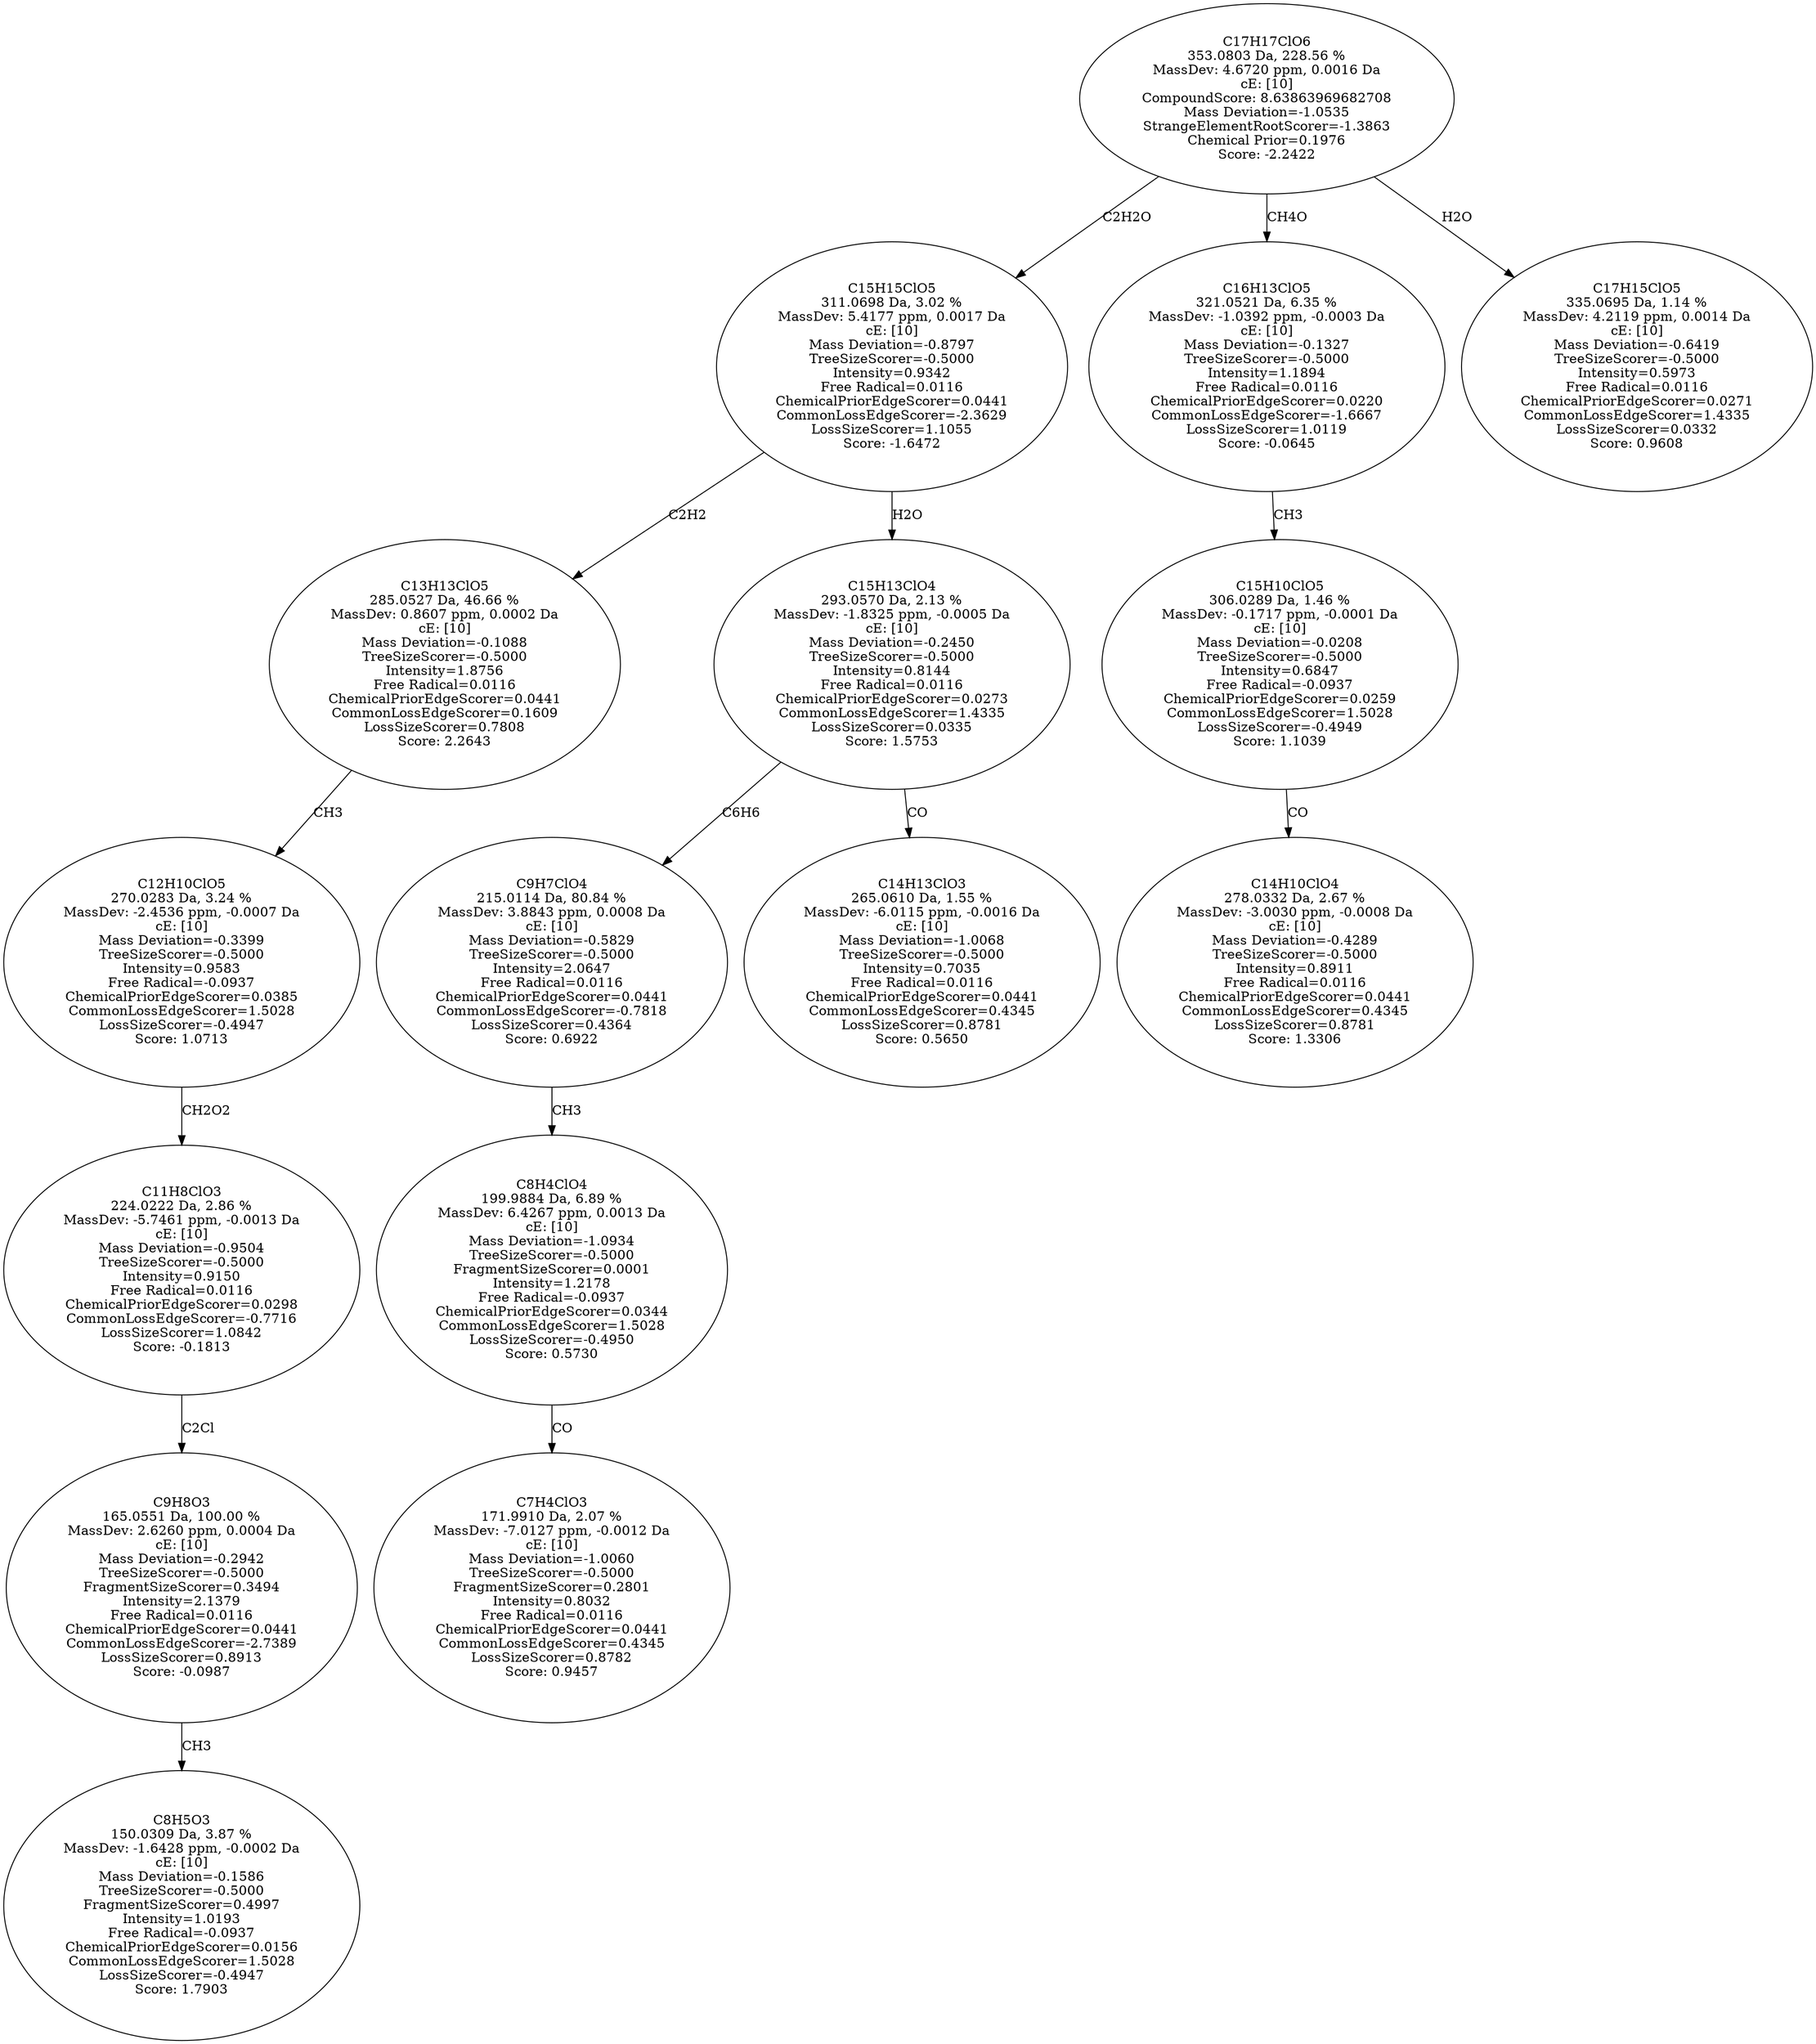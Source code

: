 strict digraph {
v1 [label="C8H5O3\n150.0309 Da, 3.87 %\nMassDev: -1.6428 ppm, -0.0002 Da\ncE: [10]\nMass Deviation=-0.1586\nTreeSizeScorer=-0.5000\nFragmentSizeScorer=0.4997\nIntensity=1.0193\nFree Radical=-0.0937\nChemicalPriorEdgeScorer=0.0156\nCommonLossEdgeScorer=1.5028\nLossSizeScorer=-0.4947\nScore: 1.7903"];
v2 [label="C9H8O3\n165.0551 Da, 100.00 %\nMassDev: 2.6260 ppm, 0.0004 Da\ncE: [10]\nMass Deviation=-0.2942\nTreeSizeScorer=-0.5000\nFragmentSizeScorer=0.3494\nIntensity=2.1379\nFree Radical=0.0116\nChemicalPriorEdgeScorer=0.0441\nCommonLossEdgeScorer=-2.7389\nLossSizeScorer=0.8913\nScore: -0.0987"];
v3 [label="C11H8ClO3\n224.0222 Da, 2.86 %\nMassDev: -5.7461 ppm, -0.0013 Da\ncE: [10]\nMass Deviation=-0.9504\nTreeSizeScorer=-0.5000\nIntensity=0.9150\nFree Radical=0.0116\nChemicalPriorEdgeScorer=0.0298\nCommonLossEdgeScorer=-0.7716\nLossSizeScorer=1.0842\nScore: -0.1813"];
v4 [label="C12H10ClO5\n270.0283 Da, 3.24 %\nMassDev: -2.4536 ppm, -0.0007 Da\ncE: [10]\nMass Deviation=-0.3399\nTreeSizeScorer=-0.5000\nIntensity=0.9583\nFree Radical=-0.0937\nChemicalPriorEdgeScorer=0.0385\nCommonLossEdgeScorer=1.5028\nLossSizeScorer=-0.4947\nScore: 1.0713"];
v5 [label="C13H13ClO5\n285.0527 Da, 46.66 %\nMassDev: 0.8607 ppm, 0.0002 Da\ncE: [10]\nMass Deviation=-0.1088\nTreeSizeScorer=-0.5000\nIntensity=1.8756\nFree Radical=0.0116\nChemicalPriorEdgeScorer=0.0441\nCommonLossEdgeScorer=0.1609\nLossSizeScorer=0.7808\nScore: 2.2643"];
v6 [label="C7H4ClO3\n171.9910 Da, 2.07 %\nMassDev: -7.0127 ppm, -0.0012 Da\ncE: [10]\nMass Deviation=-1.0060\nTreeSizeScorer=-0.5000\nFragmentSizeScorer=0.2801\nIntensity=0.8032\nFree Radical=0.0116\nChemicalPriorEdgeScorer=0.0441\nCommonLossEdgeScorer=0.4345\nLossSizeScorer=0.8782\nScore: 0.9457"];
v7 [label="C8H4ClO4\n199.9884 Da, 6.89 %\nMassDev: 6.4267 ppm, 0.0013 Da\ncE: [10]\nMass Deviation=-1.0934\nTreeSizeScorer=-0.5000\nFragmentSizeScorer=0.0001\nIntensity=1.2178\nFree Radical=-0.0937\nChemicalPriorEdgeScorer=0.0344\nCommonLossEdgeScorer=1.5028\nLossSizeScorer=-0.4950\nScore: 0.5730"];
v8 [label="C9H7ClO4\n215.0114 Da, 80.84 %\nMassDev: 3.8843 ppm, 0.0008 Da\ncE: [10]\nMass Deviation=-0.5829\nTreeSizeScorer=-0.5000\nIntensity=2.0647\nFree Radical=0.0116\nChemicalPriorEdgeScorer=0.0441\nCommonLossEdgeScorer=-0.7818\nLossSizeScorer=0.4364\nScore: 0.6922"];
v9 [label="C14H13ClO3\n265.0610 Da, 1.55 %\nMassDev: -6.0115 ppm, -0.0016 Da\ncE: [10]\nMass Deviation=-1.0068\nTreeSizeScorer=-0.5000\nIntensity=0.7035\nFree Radical=0.0116\nChemicalPriorEdgeScorer=0.0441\nCommonLossEdgeScorer=0.4345\nLossSizeScorer=0.8781\nScore: 0.5650"];
v10 [label="C15H13ClO4\n293.0570 Da, 2.13 %\nMassDev: -1.8325 ppm, -0.0005 Da\ncE: [10]\nMass Deviation=-0.2450\nTreeSizeScorer=-0.5000\nIntensity=0.8144\nFree Radical=0.0116\nChemicalPriorEdgeScorer=0.0273\nCommonLossEdgeScorer=1.4335\nLossSizeScorer=0.0335\nScore: 1.5753"];
v11 [label="C15H15ClO5\n311.0698 Da, 3.02 %\nMassDev: 5.4177 ppm, 0.0017 Da\ncE: [10]\nMass Deviation=-0.8797\nTreeSizeScorer=-0.5000\nIntensity=0.9342\nFree Radical=0.0116\nChemicalPriorEdgeScorer=0.0441\nCommonLossEdgeScorer=-2.3629\nLossSizeScorer=1.1055\nScore: -1.6472"];
v12 [label="C14H10ClO4\n278.0332 Da, 2.67 %\nMassDev: -3.0030 ppm, -0.0008 Da\ncE: [10]\nMass Deviation=-0.4289\nTreeSizeScorer=-0.5000\nIntensity=0.8911\nFree Radical=0.0116\nChemicalPriorEdgeScorer=0.0441\nCommonLossEdgeScorer=0.4345\nLossSizeScorer=0.8781\nScore: 1.3306"];
v13 [label="C15H10ClO5\n306.0289 Da, 1.46 %\nMassDev: -0.1717 ppm, -0.0001 Da\ncE: [10]\nMass Deviation=-0.0208\nTreeSizeScorer=-0.5000\nIntensity=0.6847\nFree Radical=-0.0937\nChemicalPriorEdgeScorer=0.0259\nCommonLossEdgeScorer=1.5028\nLossSizeScorer=-0.4949\nScore: 1.1039"];
v14 [label="C16H13ClO5\n321.0521 Da, 6.35 %\nMassDev: -1.0392 ppm, -0.0003 Da\ncE: [10]\nMass Deviation=-0.1327\nTreeSizeScorer=-0.5000\nIntensity=1.1894\nFree Radical=0.0116\nChemicalPriorEdgeScorer=0.0220\nCommonLossEdgeScorer=-1.6667\nLossSizeScorer=1.0119\nScore: -0.0645"];
v15 [label="C17H15ClO5\n335.0695 Da, 1.14 %\nMassDev: 4.2119 ppm, 0.0014 Da\ncE: [10]\nMass Deviation=-0.6419\nTreeSizeScorer=-0.5000\nIntensity=0.5973\nFree Radical=0.0116\nChemicalPriorEdgeScorer=0.0271\nCommonLossEdgeScorer=1.4335\nLossSizeScorer=0.0332\nScore: 0.9608"];
v16 [label="C17H17ClO6\n353.0803 Da, 228.56 %\nMassDev: 4.6720 ppm, 0.0016 Da\ncE: [10]\nCompoundScore: 8.63863969682708\nMass Deviation=-1.0535\nStrangeElementRootScorer=-1.3863\nChemical Prior=0.1976\nScore: -2.2422"];
v2 -> v1 [label="CH3"];
v3 -> v2 [label="C2Cl"];
v4 -> v3 [label="CH2O2"];
v5 -> v4 [label="CH3"];
v11 -> v5 [label="C2H2"];
v7 -> v6 [label="CO"];
v8 -> v7 [label="CH3"];
v10 -> v8 [label="C6H6"];
v10 -> v9 [label="CO"];
v11 -> v10 [label="H2O"];
v16 -> v11 [label="C2H2O"];
v13 -> v12 [label="CO"];
v14 -> v13 [label="CH3"];
v16 -> v14 [label="CH4O"];
v16 -> v15 [label="H2O"];
}